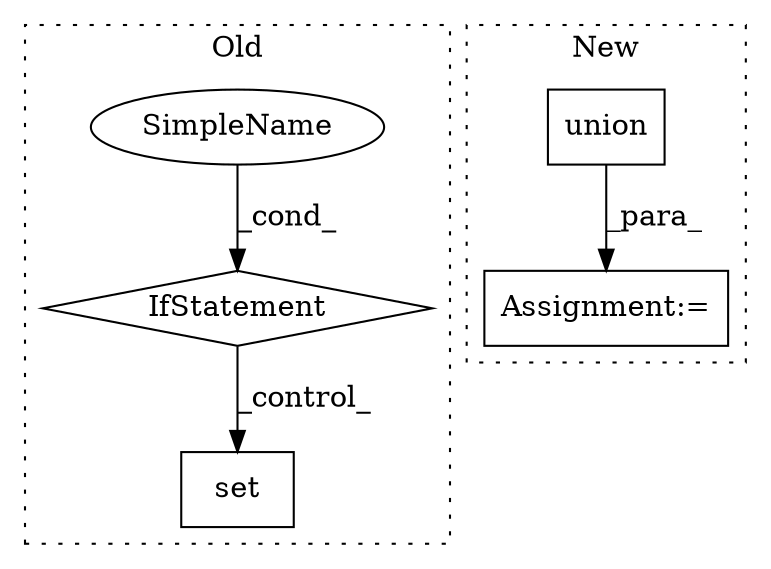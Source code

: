 digraph G {
subgraph cluster0 {
1 [label="set" a="32" s="1288" l="5" shape="box"];
4 [label="IfStatement" a="25" s="1277" l="3" shape="diamond"];
5 [label="SimpleName" a="42" s="" l="" shape="ellipse"];
label = "Old";
style="dotted";
}
subgraph cluster1 {
2 [label="union" a="32" s="1414,1425" l="6,1" shape="box"];
3 [label="Assignment:=" a="7" s="1401" l="1" shape="box"];
label = "New";
style="dotted";
}
2 -> 3 [label="_para_"];
4 -> 1 [label="_control_"];
5 -> 4 [label="_cond_"];
}